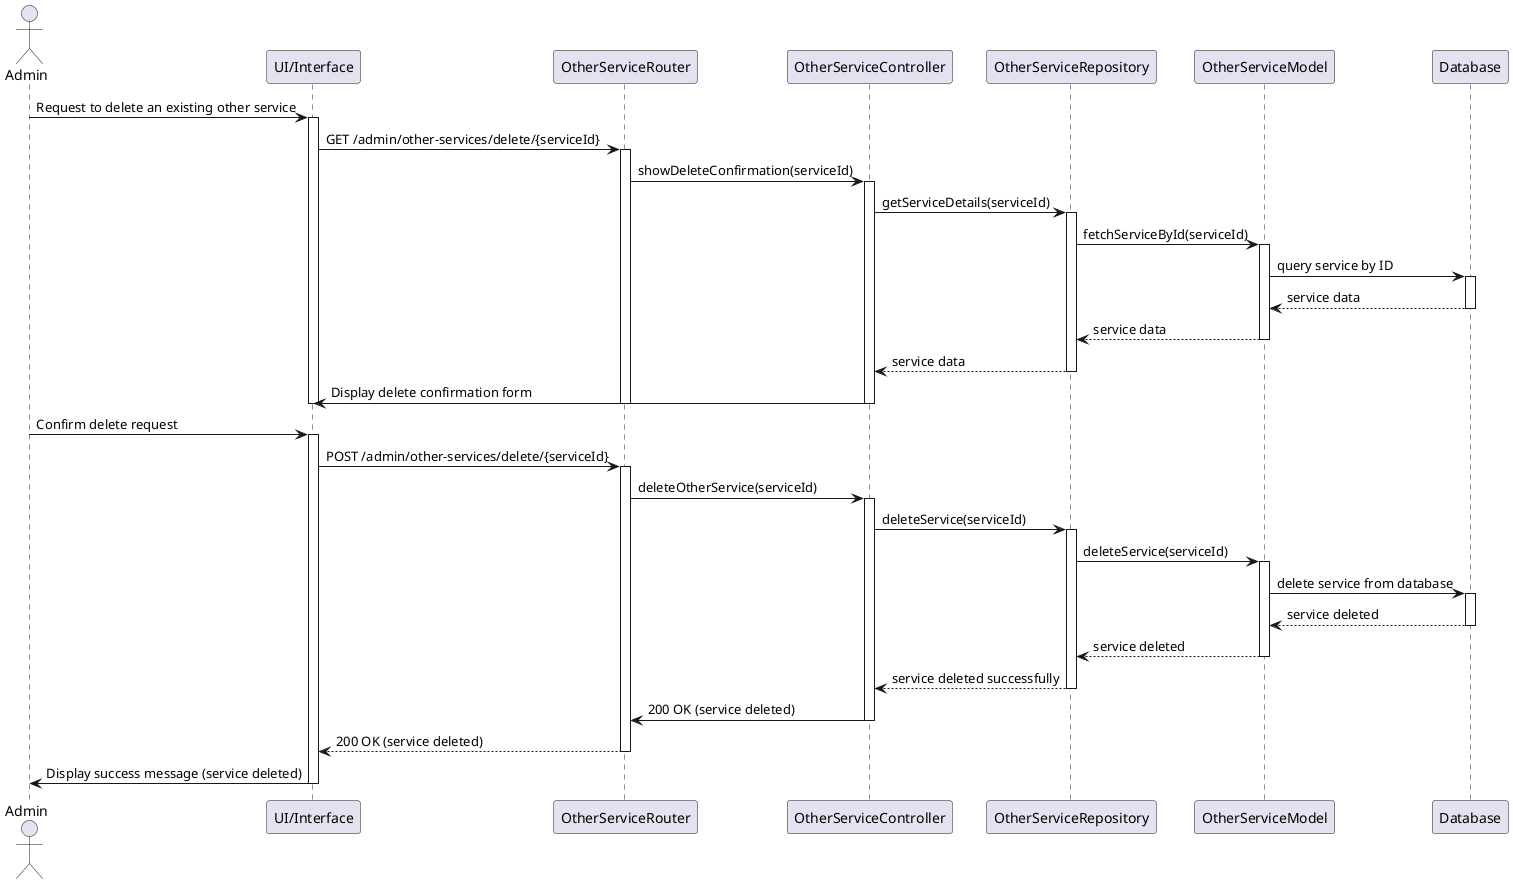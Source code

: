 @startuml
actor Admin
participant "UI/Interface" as UI
participant "OtherServiceRouter" as Router
participant "OtherServiceController" as Controller
participant "OtherServiceRepository" as Repository
participant "OtherServiceModel" as OtherServiceModel
participant "Database" as DB

Admin -> UI: Request to delete an existing other service
activate UI
UI -> Router: GET /admin/other-services/delete/{serviceId}
activate Router
Router -> Controller: showDeleteConfirmation(serviceId)
activate Controller
Controller -> Repository: getServiceDetails(serviceId)
activate Repository

Repository -> OtherServiceModel: fetchServiceById(serviceId)
activate OtherServiceModel
OtherServiceModel -> DB: query service by ID
activate DB
DB --> OtherServiceModel: service data
deactivate DB
OtherServiceModel --> Repository: service data
deactivate OtherServiceModel
Repository --> Controller: service data
deactivate Repository

Controller -> UI: Display delete confirmation form
deactivate Controller
deactivate Router
deactivate UI

Admin -> UI: Confirm delete request
activate UI
UI -> Router: POST /admin/other-services/delete/{serviceId}
activate Router
Router -> Controller: deleteOtherService(serviceId)
activate Controller
Controller -> Repository: deleteService(serviceId)
activate Repository

Repository -> OtherServiceModel: deleteService(serviceId)
activate OtherServiceModel
OtherServiceModel -> DB: delete service from database
activate DB
DB --> OtherServiceModel: service deleted
deactivate DB
OtherServiceModel --> Repository: service deleted
deactivate OtherServiceModel
Repository --> Controller: service deleted successfully
deactivate Repository

Controller -> Router: 200 OK (service deleted)
deactivate Controller
Router --> UI: 200 OK (service deleted)
deactivate Router
UI -> Admin: Display success message (service deleted)
deactivate UI
@enduml

